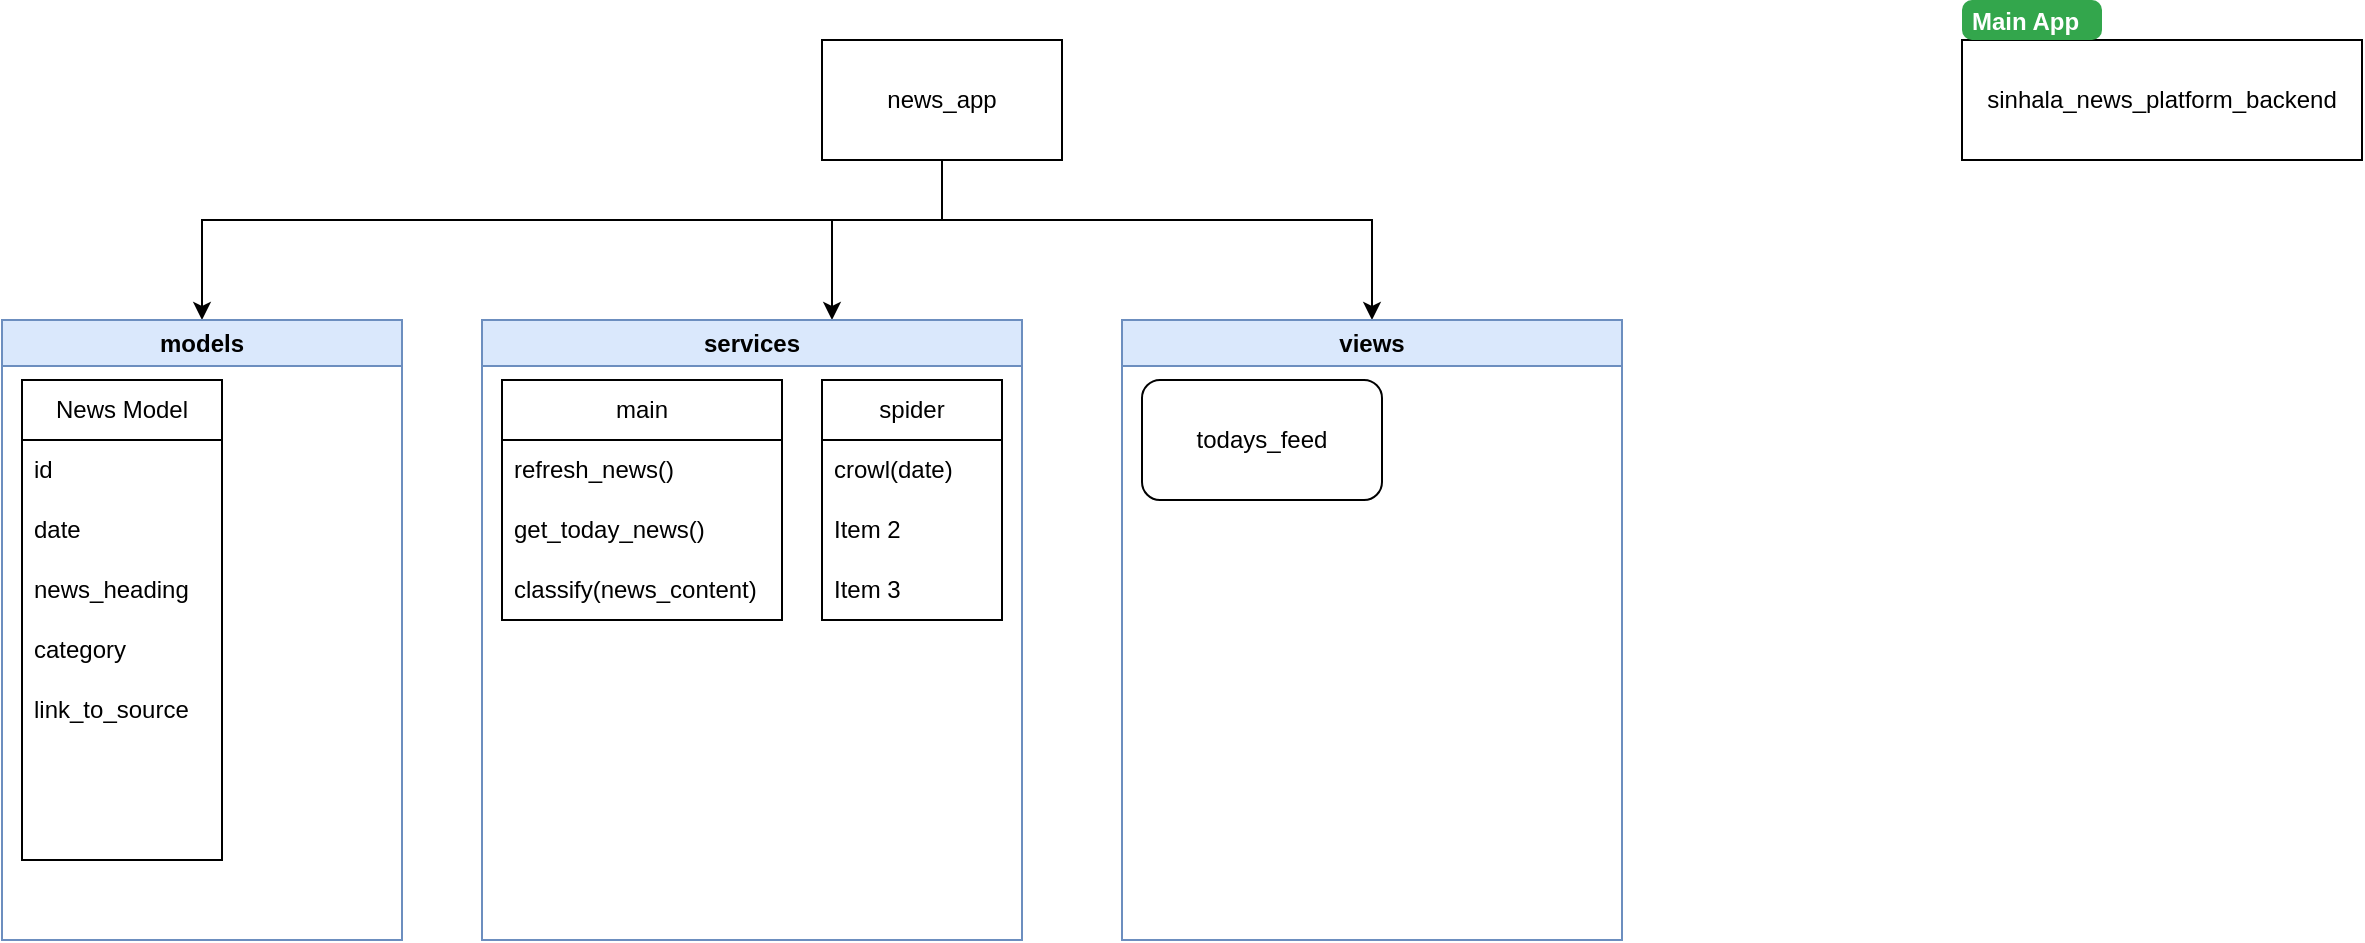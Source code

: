 <mxfile>
    <diagram id="hRyWyLImpKSYC6tdHXTu" name="Page-1">
        <mxGraphModel dx="1493" dy="474" grid="1" gridSize="10" guides="1" tooltips="1" connect="1" arrows="1" fold="1" page="1" pageScale="1" pageWidth="827" pageHeight="1169" math="0" shadow="0">
            <root>
                <mxCell id="0"/>
                <mxCell id="1" parent="0"/>
                <mxCell id="13" style="edgeStyle=orthogonalEdgeStyle;html=1;rounded=0;" edge="1" parent="1" source="2" target="31">
                    <mxGeometry relative="1" as="geometry">
                        <Array as="points">
                            <mxPoint x="240" y="170"/>
                            <mxPoint x="-130" y="170"/>
                        </Array>
                    </mxGeometry>
                </mxCell>
                <mxCell id="16" style="edgeStyle=orthogonalEdgeStyle;rounded=0;html=1;" edge="1" parent="1" source="2" target="15">
                    <mxGeometry relative="1" as="geometry">
                        <Array as="points">
                            <mxPoint x="240" y="170"/>
                            <mxPoint x="185" y="170"/>
                        </Array>
                    </mxGeometry>
                </mxCell>
                <mxCell id="30" style="edgeStyle=orthogonalEdgeStyle;rounded=0;html=1;fontSize=12;" edge="1" parent="1" source="2" target="27">
                    <mxGeometry relative="1" as="geometry">
                        <Array as="points">
                            <mxPoint x="240" y="170"/>
                            <mxPoint x="455" y="170"/>
                        </Array>
                    </mxGeometry>
                </mxCell>
                <mxCell id="2" value="news_app" style="rounded=0;whiteSpace=wrap;html=1;" vertex="1" parent="1">
                    <mxGeometry x="180" y="80" width="120" height="60" as="geometry"/>
                </mxCell>
                <mxCell id="14" value="sinhala_news_platform_backend" style="rounded=0;whiteSpace=wrap;html=1;" vertex="1" parent="1">
                    <mxGeometry x="750" y="80" width="200" height="60" as="geometry"/>
                </mxCell>
                <mxCell id="15" value="services" style="swimlane;whiteSpace=wrap;html=1;fillColor=#dae8fc;strokeColor=#6c8ebf;" vertex="1" parent="1">
                    <mxGeometry x="10" y="220" width="270" height="310" as="geometry"/>
                </mxCell>
                <mxCell id="19" value="spider" style="swimlane;fontStyle=0;childLayout=stackLayout;horizontal=1;startSize=30;horizontalStack=0;resizeParent=1;resizeParentMax=0;resizeLast=0;collapsible=1;marginBottom=0;whiteSpace=wrap;html=1;" vertex="1" parent="15">
                    <mxGeometry x="170" y="30" width="90" height="120" as="geometry"/>
                </mxCell>
                <mxCell id="20" value="crowl(date)" style="text;strokeColor=none;fillColor=none;align=left;verticalAlign=middle;spacingLeft=4;spacingRight=4;overflow=hidden;points=[[0,0.5],[1,0.5]];portConstraint=eastwest;rotatable=0;whiteSpace=wrap;html=1;" vertex="1" parent="19">
                    <mxGeometry y="30" width="90" height="30" as="geometry"/>
                </mxCell>
                <mxCell id="21" value="Item 2" style="text;strokeColor=none;fillColor=none;align=left;verticalAlign=middle;spacingLeft=4;spacingRight=4;overflow=hidden;points=[[0,0.5],[1,0.5]];portConstraint=eastwest;rotatable=0;whiteSpace=wrap;html=1;" vertex="1" parent="19">
                    <mxGeometry y="60" width="90" height="30" as="geometry"/>
                </mxCell>
                <mxCell id="22" value="Item 3" style="text;strokeColor=none;fillColor=none;align=left;verticalAlign=middle;spacingLeft=4;spacingRight=4;overflow=hidden;points=[[0,0.5],[1,0.5]];portConstraint=eastwest;rotatable=0;whiteSpace=wrap;html=1;" vertex="1" parent="19">
                    <mxGeometry y="90" width="90" height="30" as="geometry"/>
                </mxCell>
                <mxCell id="23" value="main" style="swimlane;fontStyle=0;childLayout=stackLayout;horizontal=1;startSize=30;horizontalStack=0;resizeParent=1;resizeParentMax=0;resizeLast=0;collapsible=1;marginBottom=0;whiteSpace=wrap;html=1;" vertex="1" parent="15">
                    <mxGeometry x="10" y="30" width="140" height="120" as="geometry"/>
                </mxCell>
                <mxCell id="24" value="refresh_news()" style="text;strokeColor=none;fillColor=none;align=left;verticalAlign=middle;spacingLeft=4;spacingRight=4;overflow=hidden;points=[[0,0.5],[1,0.5]];portConstraint=eastwest;rotatable=0;whiteSpace=wrap;html=1;" vertex="1" parent="23">
                    <mxGeometry y="30" width="140" height="30" as="geometry"/>
                </mxCell>
                <mxCell id="25" value="get_today_news()" style="text;strokeColor=none;fillColor=none;align=left;verticalAlign=middle;spacingLeft=4;spacingRight=4;overflow=hidden;points=[[0,0.5],[1,0.5]];portConstraint=eastwest;rotatable=0;whiteSpace=wrap;html=1;" vertex="1" parent="23">
                    <mxGeometry y="60" width="140" height="30" as="geometry"/>
                </mxCell>
                <mxCell id="26" value="classify(news_content)" style="text;strokeColor=none;fillColor=none;align=left;verticalAlign=middle;spacingLeft=4;spacingRight=4;overflow=hidden;points=[[0,0.5],[1,0.5]];portConstraint=eastwest;rotatable=0;whiteSpace=wrap;html=1;" vertex="1" parent="23">
                    <mxGeometry y="90" width="140" height="30" as="geometry"/>
                </mxCell>
                <mxCell id="27" value="views" style="swimlane;whiteSpace=wrap;html=1;fillColor=#dae8fc;strokeColor=#6c8ebf;" vertex="1" parent="1">
                    <mxGeometry x="330" y="220" width="250" height="310" as="geometry"/>
                </mxCell>
                <mxCell id="29" value="todays_feed" style="rounded=1;whiteSpace=wrap;html=1;fontSize=12;" vertex="1" parent="27">
                    <mxGeometry x="10" y="30" width="120" height="60" as="geometry"/>
                </mxCell>
                <mxCell id="28" value="&lt;font style=&quot;font-size: 12px;&quot;&gt;Main App&lt;/font&gt;" style="html=1;shadow=0;dashed=0;shape=mxgraph.bootstrap.rrect;rSize=5;strokeColor=none;strokeWidth=1;fillColor=#33A64C;fontColor=#FFFFFF;whiteSpace=wrap;align=left;verticalAlign=middle;spacingLeft=0;fontStyle=1;fontSize=14;spacing=5;" vertex="1" parent="1">
                    <mxGeometry x="750" y="60" width="70" height="20" as="geometry"/>
                </mxCell>
                <mxCell id="31" value="models" style="swimlane;whiteSpace=wrap;html=1;fontSize=12;fillColor=#dae8fc;strokeColor=#6c8ebf;" vertex="1" parent="1">
                    <mxGeometry x="-230" y="220" width="200" height="310" as="geometry"/>
                </mxCell>
                <mxCell id="5" value="News Model" style="swimlane;fontStyle=0;childLayout=stackLayout;horizontal=1;startSize=30;horizontalStack=0;resizeParent=1;resizeParentMax=0;resizeLast=0;collapsible=1;marginBottom=0;whiteSpace=wrap;html=1;" vertex="1" parent="31">
                    <mxGeometry x="10" y="30" width="100" height="240" as="geometry"/>
                </mxCell>
                <mxCell id="6" value="id" style="text;strokeColor=none;fillColor=none;align=left;verticalAlign=middle;spacingLeft=4;spacingRight=4;overflow=hidden;points=[[0,0.5],[1,0.5]];portConstraint=eastwest;rotatable=0;whiteSpace=wrap;html=1;" vertex="1" parent="5">
                    <mxGeometry y="30" width="100" height="30" as="geometry"/>
                </mxCell>
                <mxCell id="7" value="date" style="text;strokeColor=none;fillColor=none;align=left;verticalAlign=middle;spacingLeft=4;spacingRight=4;overflow=hidden;points=[[0,0.5],[1,0.5]];portConstraint=eastwest;rotatable=0;whiteSpace=wrap;html=1;" vertex="1" parent="5">
                    <mxGeometry y="60" width="100" height="30" as="geometry"/>
                </mxCell>
                <mxCell id="8" value="news_heading" style="text;strokeColor=none;fillColor=none;align=left;verticalAlign=middle;spacingLeft=4;spacingRight=4;overflow=hidden;points=[[0,0.5],[1,0.5]];portConstraint=eastwest;rotatable=0;whiteSpace=wrap;html=1;" vertex="1" parent="5">
                    <mxGeometry y="90" width="100" height="30" as="geometry"/>
                </mxCell>
                <mxCell id="12" value="category" style="text;strokeColor=none;fillColor=none;align=left;verticalAlign=middle;spacingLeft=4;spacingRight=4;overflow=hidden;points=[[0,0.5],[1,0.5]];portConstraint=eastwest;rotatable=0;whiteSpace=wrap;html=1;" vertex="1" parent="5">
                    <mxGeometry y="120" width="100" height="30" as="geometry"/>
                </mxCell>
                <mxCell id="11" value="link_to_source" style="text;strokeColor=none;fillColor=none;align=left;verticalAlign=middle;spacingLeft=4;spacingRight=4;overflow=hidden;points=[[0,0.5],[1,0.5]];portConstraint=eastwest;rotatable=0;whiteSpace=wrap;html=1;" vertex="1" parent="5">
                    <mxGeometry y="150" width="100" height="30" as="geometry"/>
                </mxCell>
                <mxCell id="10" style="text;strokeColor=none;fillColor=none;align=left;verticalAlign=middle;spacingLeft=4;spacingRight=4;overflow=hidden;points=[[0,0.5],[1,0.5]];portConstraint=eastwest;rotatable=0;whiteSpace=wrap;html=1;" vertex="1" parent="5">
                    <mxGeometry y="180" width="100" height="30" as="geometry"/>
                </mxCell>
                <mxCell id="9" style="text;strokeColor=none;fillColor=none;align=left;verticalAlign=middle;spacingLeft=4;spacingRight=4;overflow=hidden;points=[[0,0.5],[1,0.5]];portConstraint=eastwest;rotatable=0;whiteSpace=wrap;html=1;" vertex="1" parent="5">
                    <mxGeometry y="210" width="100" height="30" as="geometry"/>
                </mxCell>
            </root>
        </mxGraphModel>
    </diagram>
</mxfile>